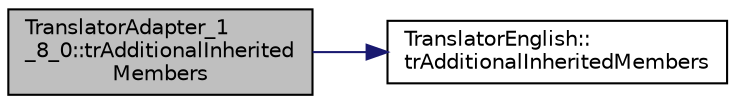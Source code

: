 digraph "TranslatorAdapter_1_8_0::trAdditionalInheritedMembers"
{
 // LATEX_PDF_SIZE
  edge [fontname="Helvetica",fontsize="10",labelfontname="Helvetica",labelfontsize="10"];
  node [fontname="Helvetica",fontsize="10",shape=record];
  rankdir="LR";
  Node1 [label="TranslatorAdapter_1\l_8_0::trAdditionalInherited\lMembers",height=0.2,width=0.4,color="black", fillcolor="grey75", style="filled", fontcolor="black",tooltip=" "];
  Node1 -> Node2 [color="midnightblue",fontsize="10",style="solid",fontname="Helvetica"];
  Node2 [label="TranslatorEnglish::\ltrAdditionalInheritedMembers",height=0.2,width=0.4,color="black", fillcolor="white", style="filled",URL="$classTranslatorEnglish.html#af5810369a943f7e4ef3f8d5f18c41aef",tooltip=" "];
}
